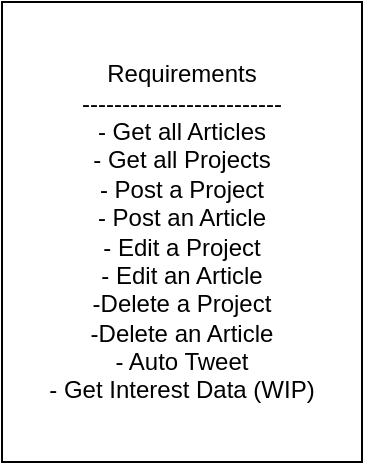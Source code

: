 <mxfile>
    <diagram id="VWCt5vp502t2dc2YrGs3" name="Requirements">
        <mxGraphModel dx="1016" dy="679" grid="1" gridSize="10" guides="1" tooltips="1" connect="1" arrows="1" fold="1" page="1" pageScale="1" pageWidth="850" pageHeight="1100" math="0" shadow="0">
            <root>
                <mxCell id="0"/>
                <mxCell id="1" parent="0"/>
                <mxCell id="3" value="Requirements&lt;br&gt;-------------------------&lt;br&gt;- Get all Articles&lt;br&gt;- Get all Projects&lt;br&gt;- Post a Project&lt;br&gt;- Post an Article&lt;br&gt;- Edit a Project&lt;br&gt;- Edit an Article&lt;br&gt;-Delete a Project&lt;br&gt;-Delete an Article&lt;br&gt;- Auto Tweet&lt;br&gt;- Get Interest Data (WIP)" style="rounded=0;whiteSpace=wrap;html=1;" vertex="1" parent="1">
                    <mxGeometry x="335" y="435" width="180" height="230" as="geometry"/>
                </mxCell>
            </root>
        </mxGraphModel>
    </diagram>
    <diagram id="zor-0K1dYH962Sz_vCZt" name="Article Model">
        <mxGraphModel dx="1016" dy="679" grid="1" gridSize="10" guides="1" tooltips="1" connect="1" arrows="1" fold="1" page="1" pageScale="1" pageWidth="850" pageHeight="1100" math="0" shadow="0">
            <root>
                <mxCell id="YIp_0kNSoKO3uwfjEHBj-0"/>
                <mxCell id="YIp_0kNSoKO3uwfjEHBj-1" parent="YIp_0kNSoKO3uwfjEHBj-0"/>
                <mxCell id="YIp_0kNSoKO3uwfjEHBj-2" value="&lt;font&gt;&lt;span style=&quot;font-size: 24px&quot;&gt;Article&lt;/span&gt;&lt;br&gt;&lt;font size=&quot;3&quot;&gt;----------------&lt;br&gt;&lt;/font&gt;+ Title&lt;br&gt;+ Slug&lt;br&gt;+ Tags&lt;br&gt;+ CoverImage&lt;br&gt;+Description&lt;br&gt;+ Markdown&lt;br&gt;+ SanitizedHtml&lt;br&gt;+ CreatedAt&lt;br&gt;+ LastEdit&lt;br&gt;+ SeriesId&lt;br&gt;&lt;/font&gt;" style="rounded=1;whiteSpace=wrap;html=1;arcSize=12;" vertex="1" parent="YIp_0kNSoKO3uwfjEHBj-1">
                    <mxGeometry x="290" y="450" width="270" height="200" as="geometry"/>
                </mxCell>
            </root>
        </mxGraphModel>
    </diagram>
    <diagram id="IV8oRdLvZ8K8DeZaeOwz" name="Project Model">
        <mxGraphModel dx="1016" dy="679" grid="1" gridSize="10" guides="1" tooltips="1" connect="1" arrows="1" fold="1" page="1" pageScale="1" pageWidth="850" pageHeight="1100" math="0" shadow="0">
            <root>
                <mxCell id="KnWmRahYInAnriGUPZE5-0"/>
                <mxCell id="KnWmRahYInAnriGUPZE5-1" parent="KnWmRahYInAnriGUPZE5-0"/>
                <mxCell id="WjTY8LxSg3DHC6FlifiF-0" value="&lt;font&gt;&lt;span style=&quot;font-size: 24px&quot;&gt;Project&lt;/span&gt;&lt;br&gt;&lt;font size=&quot;3&quot;&gt;----------------&lt;br&gt;&lt;/font&gt;+ Title&lt;br&gt;+ Slug&lt;br&gt;+ Tags&lt;br&gt;+ CoverImage&lt;br&gt;+Description&lt;br&gt;+ Markdown&lt;br&gt;+ SanitizedHtml&lt;br&gt;+ CreatedAt&lt;br&gt;+ LastEdit&lt;br&gt;+ RepoLink&lt;br&gt;+ LiveLink&lt;br&gt;+Public&lt;br&gt;&lt;/font&gt;" style="rounded=1;whiteSpace=wrap;html=1;arcSize=12;" vertex="1" parent="KnWmRahYInAnriGUPZE5-1">
                    <mxGeometry x="290" y="450" width="270" height="270" as="geometry"/>
                </mxCell>
            </root>
        </mxGraphModel>
    </diagram>
    <diagram id="xA50ryzm2eePDbL55ooX" name="Article Methods">
        <mxGraphModel dx="1195" dy="799" grid="1" gridSize="10" guides="1" tooltips="1" connect="1" arrows="1" fold="1" page="1" pageScale="1" pageWidth="850" pageHeight="1100" math="0" shadow="0">
            <root>
                <mxCell id="qtp-r2b7WOv4o8jB7Se9-0"/>
                <mxCell id="qtp-r2b7WOv4o8jB7Se9-1" parent="qtp-r2b7WOv4o8jB7Se9-0"/>
                <mxCell id="qtp-r2b7WOv4o8jB7Se9-59" value="GetArticles" style="rounded=1;whiteSpace=wrap;html=1;" vertex="1" parent="qtp-r2b7WOv4o8jB7Se9-1">
                    <mxGeometry x="25" y="520" width="120" height="60" as="geometry"/>
                </mxCell>
                <mxCell id="qtp-r2b7WOv4o8jB7Se9-62" value="PutArticle" style="rounded=1;whiteSpace=wrap;html=1;" vertex="1" parent="qtp-r2b7WOv4o8jB7Se9-1">
                    <mxGeometry x="535" y="520" width="120" height="60" as="geometry"/>
                </mxCell>
                <mxCell id="qtp-r2b7WOv4o8jB7Se9-63" value="GetArticle" style="rounded=1;whiteSpace=wrap;html=1;" vertex="1" parent="qtp-r2b7WOv4o8jB7Se9-1">
                    <mxGeometry x="195" y="520" width="120" height="60" as="geometry"/>
                </mxCell>
                <mxCell id="qtp-r2b7WOv4o8jB7Se9-64" value="DeleteArticle" style="rounded=1;whiteSpace=wrap;html=1;" vertex="1" parent="qtp-r2b7WOv4o8jB7Se9-1">
                    <mxGeometry x="705" y="520" width="120" height="60" as="geometry"/>
                </mxCell>
                <mxCell id="qtp-r2b7WOv4o8jB7Se9-67" value="" style="edgeStyle=orthogonalEdgeStyle;rounded=0;orthogonalLoop=1;jettySize=auto;html=1;" edge="1" parent="qtp-r2b7WOv4o8jB7Se9-1" source="qtp-r2b7WOv4o8jB7Se9-65" target="qtp-r2b7WOv4o8jB7Se9-66">
                    <mxGeometry relative="1" as="geometry"/>
                </mxCell>
                <mxCell id="qtp-r2b7WOv4o8jB7Se9-65" value="PostArticle" style="rounded=1;whiteSpace=wrap;html=1;" vertex="1" parent="qtp-r2b7WOv4o8jB7Se9-1">
                    <mxGeometry x="365" y="520" width="120" height="60" as="geometry"/>
                </mxCell>
                <mxCell id="qtp-r2b7WOv4o8jB7Se9-66" value="TwitterHandler" style="rounded=1;whiteSpace=wrap;html=1;" vertex="1" parent="qtp-r2b7WOv4o8jB7Se9-1">
                    <mxGeometry x="365" y="670" width="120" height="60" as="geometry"/>
                </mxCell>
            </root>
        </mxGraphModel>
    </diagram>
    <diagram id="4WyKmS_QCFukZHzkJZJe" name="Project Methods">
        <mxGraphModel dx="1016" dy="679" grid="1" gridSize="10" guides="1" tooltips="1" connect="1" arrows="1" fold="1" page="1" pageScale="1" pageWidth="850" pageHeight="1100" math="0" shadow="0">
            <root>
                <mxCell id="eBLUWdCq2CwRtnu32uSC-0"/>
                <mxCell id="eBLUWdCq2CwRtnu32uSC-1" parent="eBLUWdCq2CwRtnu32uSC-0"/>
                <mxCell id="eBLUWdCq2CwRtnu32uSC-2" value="GetProjects" style="rounded=1;whiteSpace=wrap;html=1;" vertex="1" parent="eBLUWdCq2CwRtnu32uSC-1">
                    <mxGeometry x="25" y="520" width="120" height="60" as="geometry"/>
                </mxCell>
                <mxCell id="eBLUWdCq2CwRtnu32uSC-3" value="PutArticle" style="rounded=1;whiteSpace=wrap;html=1;" vertex="1" parent="eBLUWdCq2CwRtnu32uSC-1">
                    <mxGeometry x="535" y="520" width="120" height="60" as="geometry"/>
                </mxCell>
                <mxCell id="eBLUWdCq2CwRtnu32uSC-4" value="GetProject" style="rounded=1;whiteSpace=wrap;html=1;" vertex="1" parent="eBLUWdCq2CwRtnu32uSC-1">
                    <mxGeometry x="195" y="520" width="120" height="60" as="geometry"/>
                </mxCell>
                <mxCell id="eBLUWdCq2CwRtnu32uSC-5" value="DeleteArticle" style="rounded=1;whiteSpace=wrap;html=1;" vertex="1" parent="eBLUWdCq2CwRtnu32uSC-1">
                    <mxGeometry x="705" y="520" width="120" height="60" as="geometry"/>
                </mxCell>
                <mxCell id="eBLUWdCq2CwRtnu32uSC-6" value="" style="edgeStyle=orthogonalEdgeStyle;rounded=0;orthogonalLoop=1;jettySize=auto;html=1;" edge="1" parent="eBLUWdCq2CwRtnu32uSC-1" source="eBLUWdCq2CwRtnu32uSC-7" target="eBLUWdCq2CwRtnu32uSC-8">
                    <mxGeometry relative="1" as="geometry"/>
                </mxCell>
                <mxCell id="eBLUWdCq2CwRtnu32uSC-7" value="PostProject" style="rounded=1;whiteSpace=wrap;html=1;" vertex="1" parent="eBLUWdCq2CwRtnu32uSC-1">
                    <mxGeometry x="365" y="520" width="120" height="60" as="geometry"/>
                </mxCell>
                <mxCell id="eBLUWdCq2CwRtnu32uSC-8" value="TwitterHandler" style="rounded=1;whiteSpace=wrap;html=1;" vertex="1" parent="eBLUWdCq2CwRtnu32uSC-1">
                    <mxGeometry x="365" y="670" width="120" height="60" as="geometry"/>
                </mxCell>
            </root>
        </mxGraphModel>
    </diagram>
    <diagram id="wSpAk0aNUjs83fuF4JWA" name="Twitter Handler">
        <mxGraphModel dx="1016" dy="679" grid="1" gridSize="10" guides="1" tooltips="1" connect="1" arrows="1" fold="1" page="1" pageScale="1" pageWidth="850" pageHeight="1100" math="0" shadow="0">
            <root>
                <mxCell id="9CVb1trR_FJ2-32K7_Hl-0"/>
                <mxCell id="9CVb1trR_FJ2-32K7_Hl-1" parent="9CVb1trR_FJ2-32K7_Hl-0"/>
                <mxCell id="9CVb1trR_FJ2-32K7_Hl-2" value="Requirements&lt;br&gt;---------------------&lt;br&gt;Post to Twitter when a new project/article is posted" style="rounded=0;whiteSpace=wrap;html=1;" vertex="1" parent="9CVb1trR_FJ2-32K7_Hl-1">
                    <mxGeometry x="60" y="80" width="120" height="110" as="geometry"/>
                </mxCell>
                <mxCell id="yiWYU4N7vbzVPV7zF0mF-1" value="Methods&lt;br&gt;-------------&lt;br&gt;PostTweet(link, msg)" style="rounded=0;whiteSpace=wrap;html=1;" vertex="1" parent="9CVb1trR_FJ2-32K7_Hl-1">
                    <mxGeometry x="200" y="80" width="120" height="110" as="geometry"/>
                </mxCell>
            </root>
        </mxGraphModel>
    </diagram>
</mxfile>